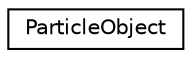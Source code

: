 digraph G
{
  edge [fontname="Helvetica",fontsize="10",labelfontname="Helvetica",labelfontsize="10"];
  node [fontname="Helvetica",fontsize="10",shape=record];
  rankdir=LR;
  Node1 [label="ParticleObject",height=0.2,width=0.4,color="black", fillcolor="white", style="filled",URL="$d5/d15/classParticleObject.html",tooltip="A single particle."];
}
